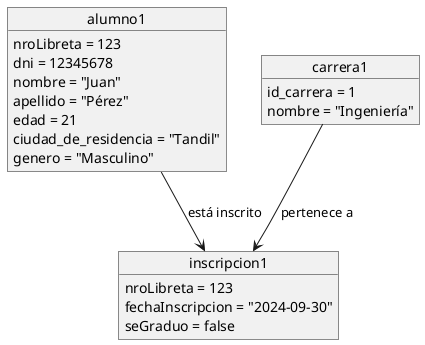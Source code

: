 @startuml
object alumno1 {
  nroLibreta = 123
  dni = 12345678
  nombre = "Juan"
  apellido = "Pérez"
  edad = 21
  ciudad_de_residencia = "Tandil"
  genero = "Masculino"
}

object carrera1 {
  id_carrera = 1
  nombre = "Ingeniería"
}

object inscripcion1 {
  nroLibreta = 123
  fechaInscripcion = "2024-09-30"
  seGraduo = false
}

alumno1 --> inscripcion1 : está inscrito
carrera1 --> inscripcion1 : pertenece a
@enduml
